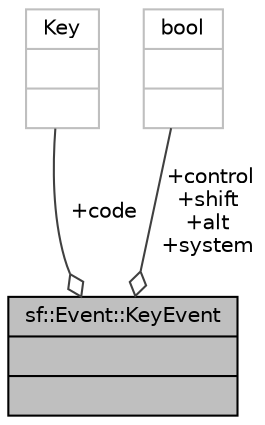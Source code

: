digraph "sf::Event::KeyEvent"
{
 // LATEX_PDF_SIZE
  edge [fontname="Helvetica",fontsize="10",labelfontname="Helvetica",labelfontsize="10"];
  node [fontname="Helvetica",fontsize="10",shape=record];
  Node1 [label="{sf::Event::KeyEvent\n||}",height=0.2,width=0.4,color="black", fillcolor="grey75", style="filled", fontcolor="black",tooltip="Keyboard event parameters (KeyPressed, KeyReleased)"];
  Node2 -> Node1 [color="grey25",fontsize="10",style="solid",label=" +code" ,arrowhead="odiamond",fontname="Helvetica"];
  Node2 [label="{Key\n||}",height=0.2,width=0.4,color="grey75", fillcolor="white", style="filled",tooltip=" "];
  Node3 -> Node1 [color="grey25",fontsize="10",style="solid",label=" +control\n+shift\n+alt\n+system" ,arrowhead="odiamond",fontname="Helvetica"];
  Node3 [label="{bool\n||}",height=0.2,width=0.4,color="grey75", fillcolor="white", style="filled",tooltip=" "];
}
